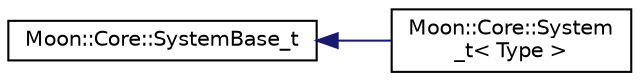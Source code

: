 digraph "Graphical Class Hierarchy"
{
 // LATEX_PDF_SIZE
  edge [fontname="Helvetica",fontsize="10",labelfontname="Helvetica",labelfontsize="10"];
  node [fontname="Helvetica",fontsize="10",shape=record];
  rankdir="LR";
  Node0 [label="Moon::Core::SystemBase_t",height=0.2,width=0.4,color="black", fillcolor="white", style="filled",URL="$struct_moon_1_1_core_1_1_system_base__t.html",tooltip="Clase de la que heredan todos los systemas del Motor."];
  Node0 -> Node1 [dir="back",color="midnightblue",fontsize="10",style="solid",fontname="Helvetica"];
  Node1 [label="Moon::Core::System\l_t\< Type \>",height=0.2,width=0.4,color="black", fillcolor="white", style="filled",URL="$struct_moon_1_1_core_1_1_system__t.html",tooltip="Clase de la que heredan todos los Systems del Motor."];
}
